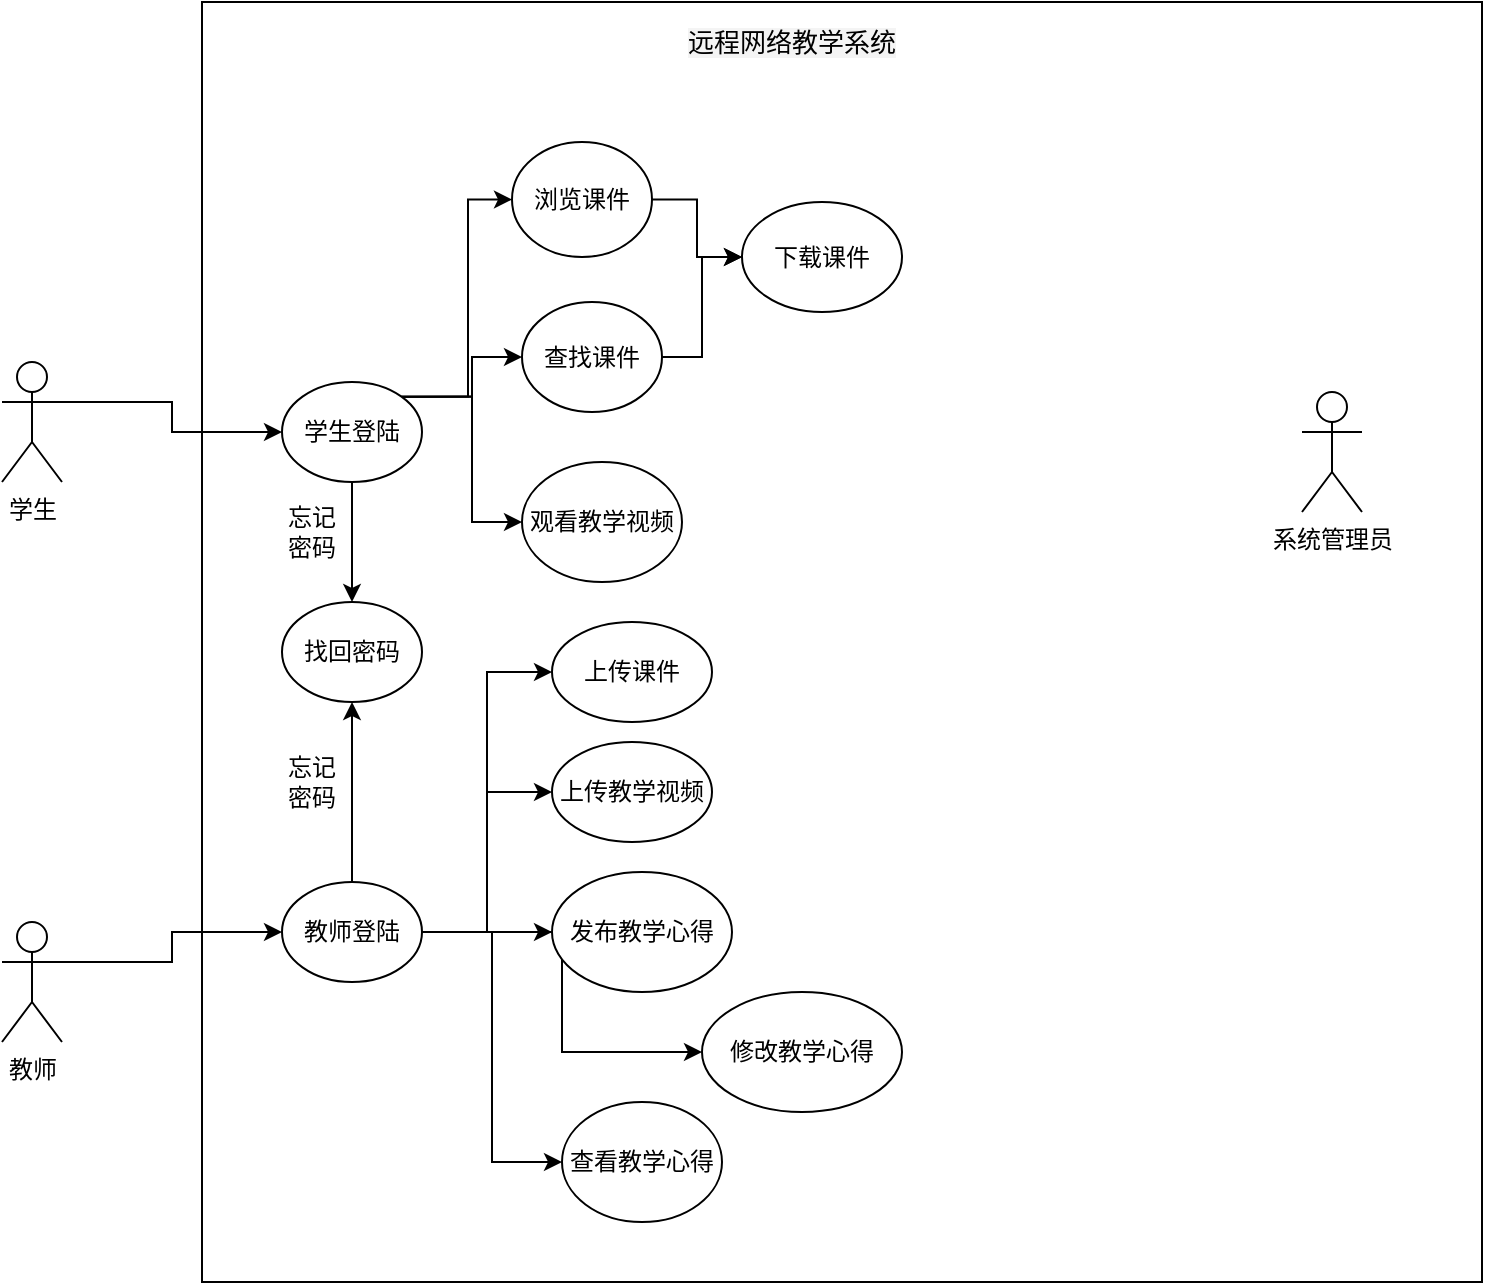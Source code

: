<mxfile version="13.10.4" type="github">
  <diagram id="Z7gnJXz9JStYSDGl-01-" name="Page-1">
    <mxGraphModel dx="607" dy="1836" grid="1" gridSize="10" guides="1" tooltips="1" connect="1" arrows="1" fold="1" page="1" pageScale="1" pageWidth="827" pageHeight="1169" math="0" shadow="0">
      <root>
        <mxCell id="0" />
        <mxCell id="1" parent="0" />
        <mxCell id="p-ByVZGokJIUdZnOThAO-3" value="" style="whiteSpace=wrap;html=1;aspect=fixed;" vertex="1" parent="1">
          <mxGeometry x="270" y="-60" width="640" height="640" as="geometry" />
        </mxCell>
        <mxCell id="p-ByVZGokJIUdZnOThAO-10" style="edgeStyle=orthogonalEdgeStyle;rounded=0;orthogonalLoop=1;jettySize=auto;html=1;exitX=1;exitY=0.333;exitDx=0;exitDy=0;exitPerimeter=0;entryX=0;entryY=0.5;entryDx=0;entryDy=0;" edge="1" parent="1" source="p-ByVZGokJIUdZnOThAO-1" target="p-ByVZGokJIUdZnOThAO-5">
          <mxGeometry relative="1" as="geometry" />
        </mxCell>
        <mxCell id="p-ByVZGokJIUdZnOThAO-1" value="学生" style="shape=umlActor;verticalLabelPosition=bottom;verticalAlign=top;html=1;outlineConnect=0;" vertex="1" parent="1">
          <mxGeometry x="170" y="120" width="30" height="60" as="geometry" />
        </mxCell>
        <mxCell id="p-ByVZGokJIUdZnOThAO-4" value="&lt;span style=&quot;font-size: 13px ; text-align: left ; background-color: rgb(244 , 244 , 244)&quot;&gt;远程网络教学系统&lt;/span&gt;" style="text;html=1;strokeColor=none;fillColor=none;align=center;verticalAlign=middle;whiteSpace=wrap;rounded=0;" vertex="1" parent="1">
          <mxGeometry x="500" y="-50" width="130" height="20" as="geometry" />
        </mxCell>
        <mxCell id="p-ByVZGokJIUdZnOThAO-12" style="edgeStyle=orthogonalEdgeStyle;rounded=0;orthogonalLoop=1;jettySize=auto;html=1;exitX=0.5;exitY=1;exitDx=0;exitDy=0;entryX=0.5;entryY=0;entryDx=0;entryDy=0;" edge="1" parent="1" source="p-ByVZGokJIUdZnOThAO-5" target="p-ByVZGokJIUdZnOThAO-9">
          <mxGeometry relative="1" as="geometry" />
        </mxCell>
        <mxCell id="p-ByVZGokJIUdZnOThAO-19" style="edgeStyle=orthogonalEdgeStyle;rounded=0;orthogonalLoop=1;jettySize=auto;html=1;exitX=1;exitY=0;exitDx=0;exitDy=0;entryX=0;entryY=0.5;entryDx=0;entryDy=0;" edge="1" parent="1" source="p-ByVZGokJIUdZnOThAO-5" target="p-ByVZGokJIUdZnOThAO-14">
          <mxGeometry relative="1" as="geometry">
            <Array as="points">
              <mxPoint x="403" y="137" />
              <mxPoint x="403" y="39" />
            </Array>
          </mxGeometry>
        </mxCell>
        <mxCell id="p-ByVZGokJIUdZnOThAO-20" style="edgeStyle=orthogonalEdgeStyle;rounded=0;orthogonalLoop=1;jettySize=auto;html=1;exitX=1;exitY=0;exitDx=0;exitDy=0;entryX=0;entryY=0.5;entryDx=0;entryDy=0;" edge="1" parent="1" source="p-ByVZGokJIUdZnOThAO-5" target="p-ByVZGokJIUdZnOThAO-15">
          <mxGeometry relative="1" as="geometry" />
        </mxCell>
        <mxCell id="p-ByVZGokJIUdZnOThAO-21" style="edgeStyle=orthogonalEdgeStyle;rounded=0;orthogonalLoop=1;jettySize=auto;html=1;exitX=1;exitY=0;exitDx=0;exitDy=0;entryX=0;entryY=0.5;entryDx=0;entryDy=0;" edge="1" parent="1" source="p-ByVZGokJIUdZnOThAO-5" target="p-ByVZGokJIUdZnOThAO-17">
          <mxGeometry relative="1" as="geometry" />
        </mxCell>
        <mxCell id="p-ByVZGokJIUdZnOThAO-5" value="学生登陆" style="ellipse;whiteSpace=wrap;html=1;" vertex="1" parent="1">
          <mxGeometry x="310" y="130" width="70" height="50" as="geometry" />
        </mxCell>
        <mxCell id="p-ByVZGokJIUdZnOThAO-13" style="edgeStyle=orthogonalEdgeStyle;rounded=0;orthogonalLoop=1;jettySize=auto;html=1;exitX=0.5;exitY=0;exitDx=0;exitDy=0;" edge="1" parent="1" source="p-ByVZGokJIUdZnOThAO-6" target="p-ByVZGokJIUdZnOThAO-9">
          <mxGeometry relative="1" as="geometry" />
        </mxCell>
        <mxCell id="p-ByVZGokJIUdZnOThAO-29" style="edgeStyle=orthogonalEdgeStyle;rounded=0;orthogonalLoop=1;jettySize=auto;html=1;exitX=1;exitY=0.5;exitDx=0;exitDy=0;entryX=0;entryY=0.5;entryDx=0;entryDy=0;" edge="1" parent="1" source="p-ByVZGokJIUdZnOThAO-6" target="p-ByVZGokJIUdZnOThAO-24">
          <mxGeometry relative="1" as="geometry" />
        </mxCell>
        <mxCell id="p-ByVZGokJIUdZnOThAO-30" style="edgeStyle=orthogonalEdgeStyle;rounded=0;orthogonalLoop=1;jettySize=auto;html=1;exitX=1;exitY=0.5;exitDx=0;exitDy=0;entryX=0;entryY=0.5;entryDx=0;entryDy=0;" edge="1" parent="1" source="p-ByVZGokJIUdZnOThAO-6" target="p-ByVZGokJIUdZnOThAO-25">
          <mxGeometry relative="1" as="geometry" />
        </mxCell>
        <mxCell id="p-ByVZGokJIUdZnOThAO-31" style="edgeStyle=orthogonalEdgeStyle;rounded=0;orthogonalLoop=1;jettySize=auto;html=1;exitX=1;exitY=0.5;exitDx=0;exitDy=0;entryX=0;entryY=0.5;entryDx=0;entryDy=0;" edge="1" parent="1" source="p-ByVZGokJIUdZnOThAO-6" target="p-ByVZGokJIUdZnOThAO-26">
          <mxGeometry relative="1" as="geometry" />
        </mxCell>
        <mxCell id="p-ByVZGokJIUdZnOThAO-32" style="edgeStyle=orthogonalEdgeStyle;rounded=0;orthogonalLoop=1;jettySize=auto;html=1;exitX=1;exitY=0.5;exitDx=0;exitDy=0;entryX=0;entryY=0.5;entryDx=0;entryDy=0;" edge="1" parent="1" source="p-ByVZGokJIUdZnOThAO-6" target="p-ByVZGokJIUdZnOThAO-28">
          <mxGeometry relative="1" as="geometry" />
        </mxCell>
        <mxCell id="p-ByVZGokJIUdZnOThAO-33" style="edgeStyle=orthogonalEdgeStyle;rounded=0;orthogonalLoop=1;jettySize=auto;html=1;exitX=1;exitY=0.5;exitDx=0;exitDy=0;entryX=0;entryY=0.5;entryDx=0;entryDy=0;" edge="1" parent="1" source="p-ByVZGokJIUdZnOThAO-6" target="p-ByVZGokJIUdZnOThAO-27">
          <mxGeometry relative="1" as="geometry" />
        </mxCell>
        <mxCell id="p-ByVZGokJIUdZnOThAO-6" value="教师登陆" style="ellipse;whiteSpace=wrap;html=1;" vertex="1" parent="1">
          <mxGeometry x="310" y="380" width="70" height="50" as="geometry" />
        </mxCell>
        <mxCell id="p-ByVZGokJIUdZnOThAO-7" value="系统管理员" style="shape=umlActor;verticalLabelPosition=bottom;verticalAlign=top;html=1;outlineConnect=0;" vertex="1" parent="1">
          <mxGeometry x="820" y="135" width="30" height="60" as="geometry" />
        </mxCell>
        <mxCell id="p-ByVZGokJIUdZnOThAO-11" style="edgeStyle=orthogonalEdgeStyle;rounded=0;orthogonalLoop=1;jettySize=auto;html=1;exitX=1;exitY=0.333;exitDx=0;exitDy=0;exitPerimeter=0;" edge="1" parent="1" source="p-ByVZGokJIUdZnOThAO-8" target="p-ByVZGokJIUdZnOThAO-6">
          <mxGeometry relative="1" as="geometry" />
        </mxCell>
        <mxCell id="p-ByVZGokJIUdZnOThAO-8" value="教师" style="shape=umlActor;verticalLabelPosition=bottom;verticalAlign=top;html=1;outlineConnect=0;" vertex="1" parent="1">
          <mxGeometry x="170" y="400" width="30" height="60" as="geometry" />
        </mxCell>
        <mxCell id="p-ByVZGokJIUdZnOThAO-9" value="找回密码" style="ellipse;whiteSpace=wrap;html=1;" vertex="1" parent="1">
          <mxGeometry x="310" y="240" width="70" height="50" as="geometry" />
        </mxCell>
        <mxCell id="p-ByVZGokJIUdZnOThAO-22" style="edgeStyle=orthogonalEdgeStyle;rounded=0;orthogonalLoop=1;jettySize=auto;html=1;exitX=1;exitY=0.5;exitDx=0;exitDy=0;" edge="1" parent="1" source="p-ByVZGokJIUdZnOThAO-14" target="p-ByVZGokJIUdZnOThAO-16">
          <mxGeometry relative="1" as="geometry" />
        </mxCell>
        <mxCell id="p-ByVZGokJIUdZnOThAO-14" value="浏览课件" style="ellipse;whiteSpace=wrap;html=1;" vertex="1" parent="1">
          <mxGeometry x="425" y="10" width="70" height="57.5" as="geometry" />
        </mxCell>
        <mxCell id="p-ByVZGokJIUdZnOThAO-23" style="edgeStyle=orthogonalEdgeStyle;rounded=0;orthogonalLoop=1;jettySize=auto;html=1;exitX=1;exitY=0.5;exitDx=0;exitDy=0;entryX=0;entryY=0.5;entryDx=0;entryDy=0;" edge="1" parent="1" source="p-ByVZGokJIUdZnOThAO-15" target="p-ByVZGokJIUdZnOThAO-16">
          <mxGeometry relative="1" as="geometry" />
        </mxCell>
        <mxCell id="p-ByVZGokJIUdZnOThAO-15" value="查找课件" style="ellipse;whiteSpace=wrap;html=1;" vertex="1" parent="1">
          <mxGeometry x="430" y="90" width="70" height="55" as="geometry" />
        </mxCell>
        <mxCell id="p-ByVZGokJIUdZnOThAO-16" value="下载课件" style="ellipse;whiteSpace=wrap;html=1;" vertex="1" parent="1">
          <mxGeometry x="540" y="40" width="80" height="55" as="geometry" />
        </mxCell>
        <mxCell id="p-ByVZGokJIUdZnOThAO-17" value="观看教学视频" style="ellipse;whiteSpace=wrap;html=1;" vertex="1" parent="1">
          <mxGeometry x="430" y="170" width="80" height="60" as="geometry" />
        </mxCell>
        <mxCell id="p-ByVZGokJIUdZnOThAO-24" value="上传课件" style="ellipse;whiteSpace=wrap;html=1;" vertex="1" parent="1">
          <mxGeometry x="445" y="250" width="80" height="50" as="geometry" />
        </mxCell>
        <mxCell id="p-ByVZGokJIUdZnOThAO-25" value="上传教学视频" style="ellipse;whiteSpace=wrap;html=1;" vertex="1" parent="1">
          <mxGeometry x="445" y="310" width="80" height="50" as="geometry" />
        </mxCell>
        <mxCell id="p-ByVZGokJIUdZnOThAO-26" value="发布教学心得" style="ellipse;whiteSpace=wrap;html=1;" vertex="1" parent="1">
          <mxGeometry x="445" y="375" width="90" height="60" as="geometry" />
        </mxCell>
        <mxCell id="p-ByVZGokJIUdZnOThAO-27" value="查看教学心得" style="ellipse;whiteSpace=wrap;html=1;" vertex="1" parent="1">
          <mxGeometry x="450" y="490" width="80" height="60" as="geometry" />
        </mxCell>
        <mxCell id="p-ByVZGokJIUdZnOThAO-28" value="修改教学心得" style="ellipse;whiteSpace=wrap;html=1;" vertex="1" parent="1">
          <mxGeometry x="520" y="435" width="100" height="60" as="geometry" />
        </mxCell>
        <mxCell id="p-ByVZGokJIUdZnOThAO-34" value="忘记密码" style="text;html=1;strokeColor=none;fillColor=none;align=center;verticalAlign=middle;whiteSpace=wrap;rounded=0;" vertex="1" parent="1">
          <mxGeometry x="310" y="195" width="30" height="20" as="geometry" />
        </mxCell>
        <mxCell id="p-ByVZGokJIUdZnOThAO-35" value="忘记密码" style="text;html=1;strokeColor=none;fillColor=none;align=center;verticalAlign=middle;whiteSpace=wrap;rounded=0;" vertex="1" parent="1">
          <mxGeometry x="310" y="320" width="30" height="20" as="geometry" />
        </mxCell>
      </root>
    </mxGraphModel>
  </diagram>
</mxfile>
